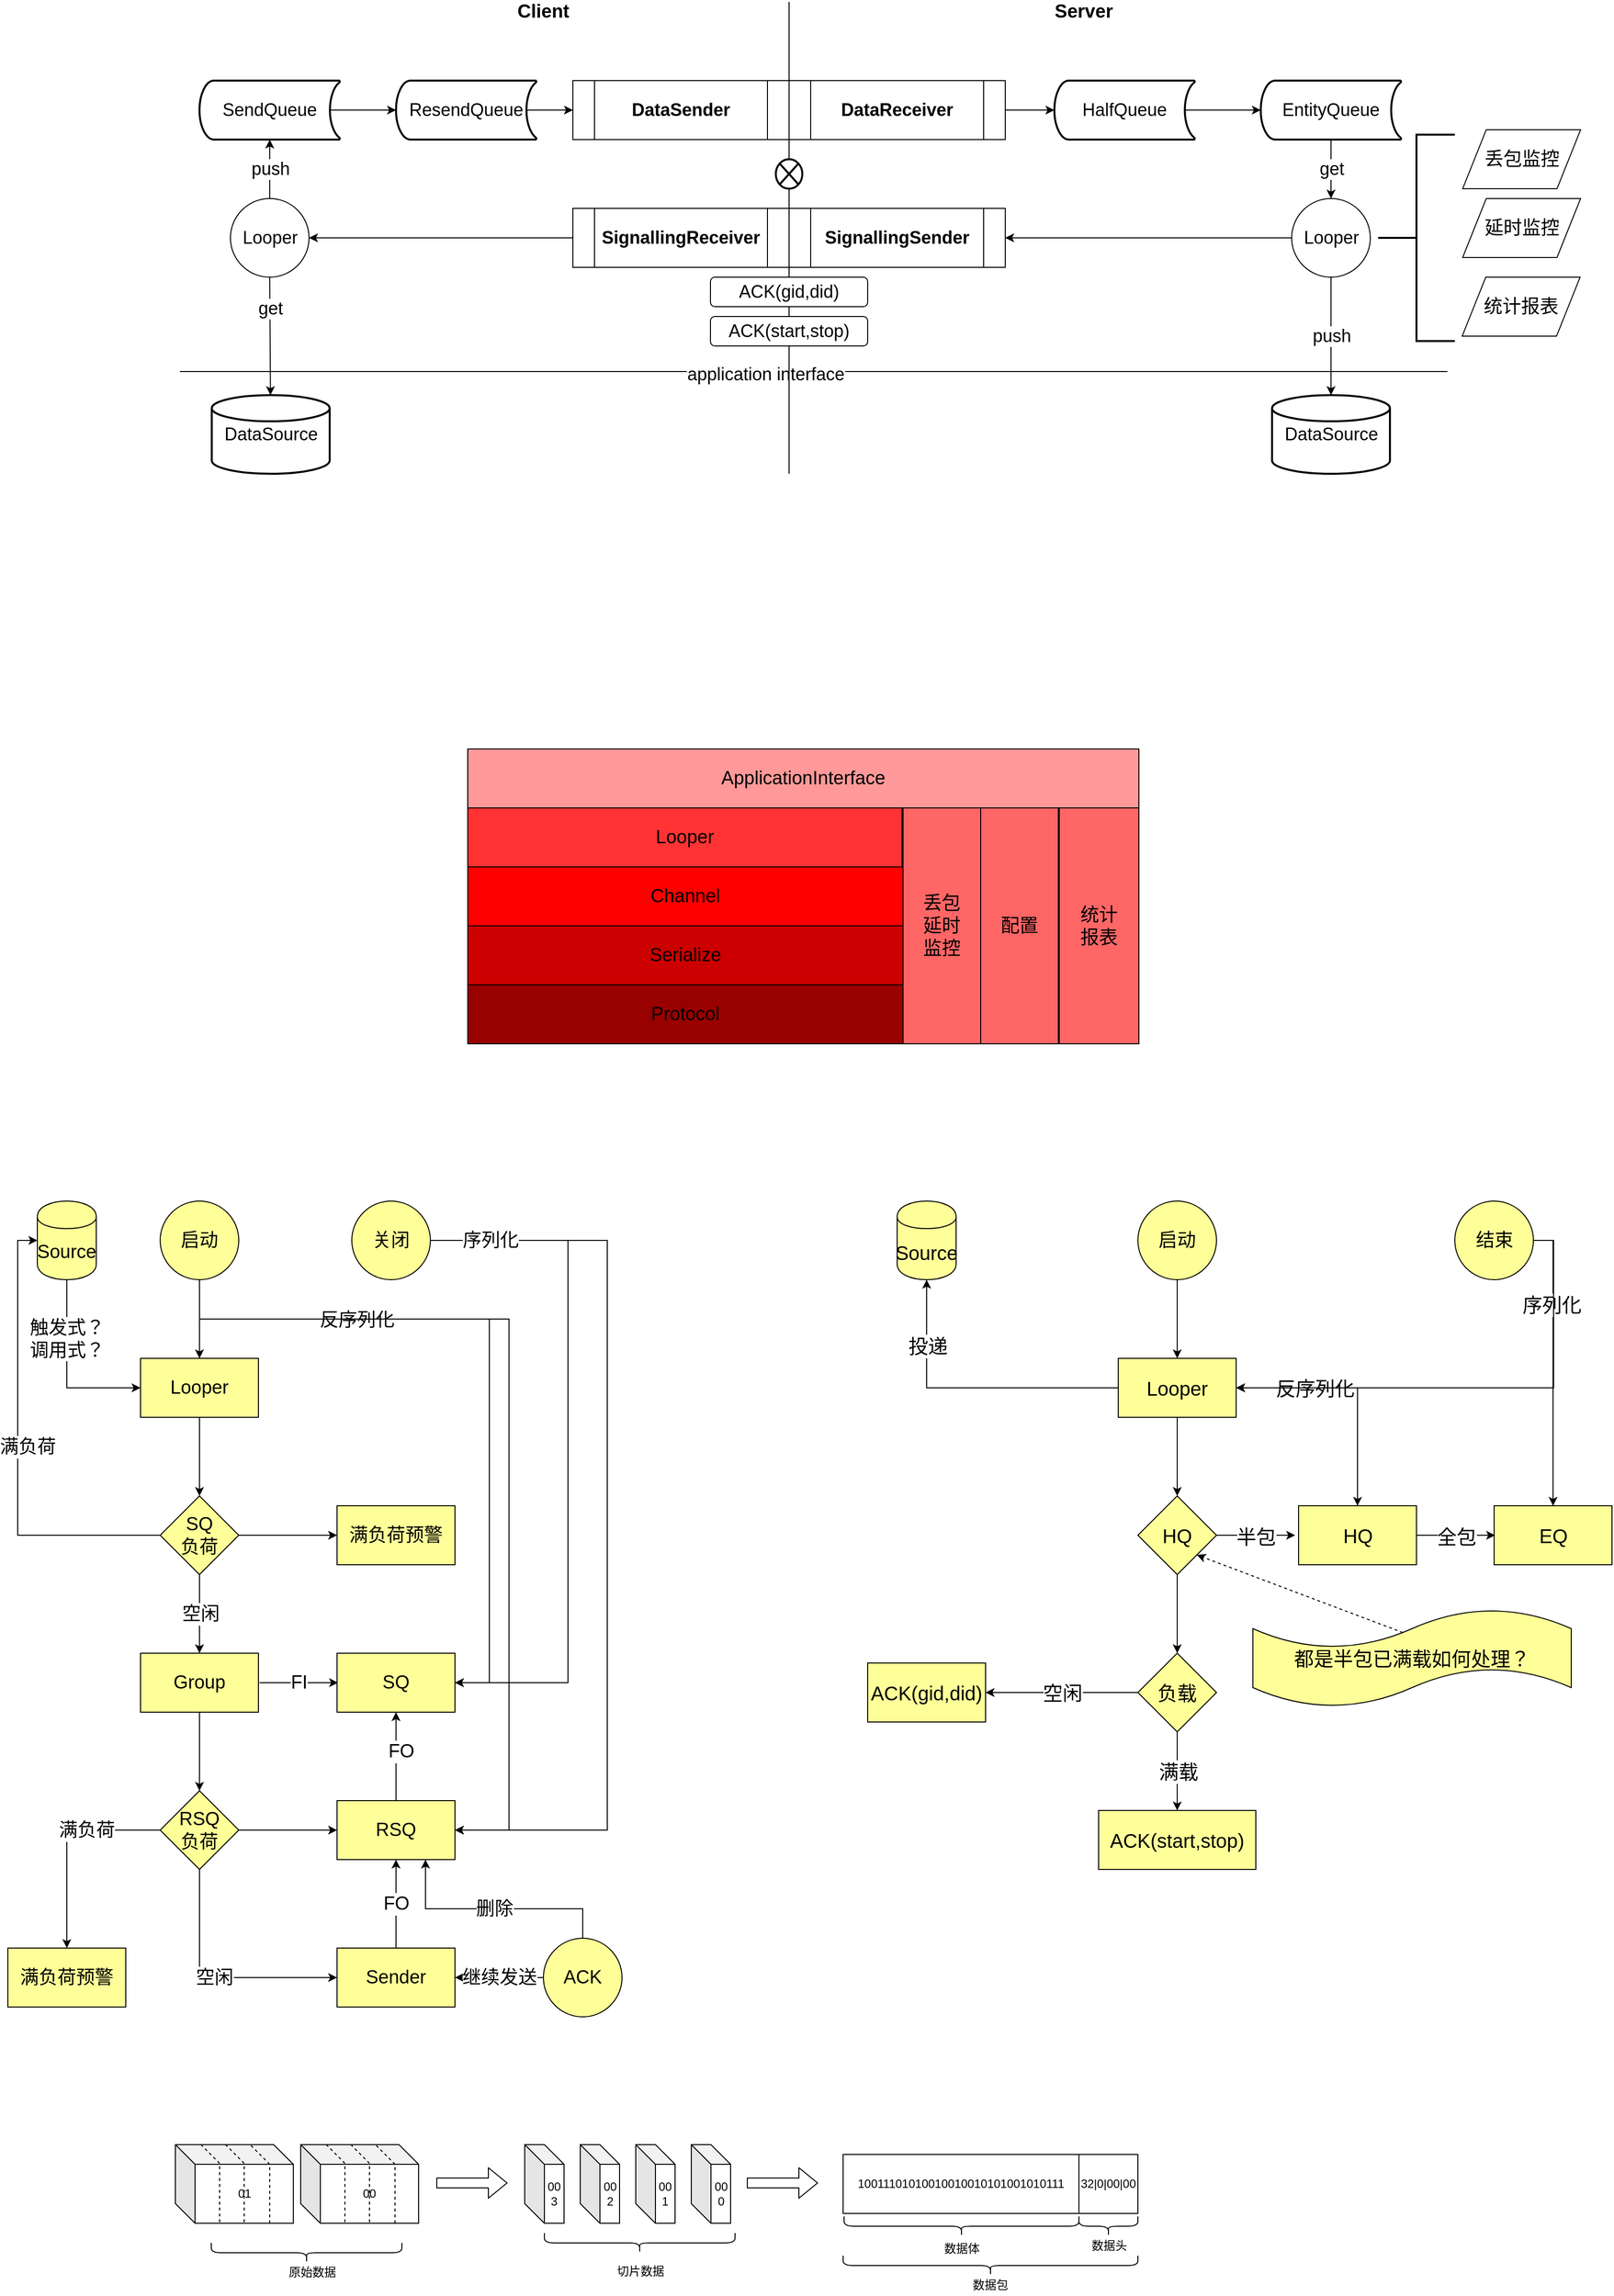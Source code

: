<mxfile version="10.6.7" type="device"><diagram id="8HdPPavlg0hs8LvCiRic" name="Page-1"><mxGraphModel dx="1078" dy="1909" grid="1" gridSize="10" guides="1" tooltips="1" connect="1" arrows="1" fold="1" page="1" pageScale="1" pageWidth="827" pageHeight="1169" math="0" shadow="0"><root><mxCell id="0"/><mxCell id="1" parent="0"/><mxCell id="oFzm_igl13Haj0j3HVUn-1" value="" style="endArrow=none;html=1;" parent="1" edge="1"><mxGeometry width="50" height="50" relative="1" as="geometry"><mxPoint x="185" y="-764" as="sourcePoint"/><mxPoint x="1475" y="-764" as="targetPoint"/></mxGeometry></mxCell><mxCell id="oFzm_igl13Haj0j3HVUn-23" value="application interface&lt;br&gt;" style="text;html=1;resizable=0;points=[];align=center;verticalAlign=middle;labelBackgroundColor=#ffffff;fontSize=18;" parent="oFzm_igl13Haj0j3HVUn-1" vertex="1" connectable="0"><mxGeometry x="-0.077" y="-3" relative="1" as="geometry"><mxPoint as="offset"/></mxGeometry></mxCell><mxCell id="oFzm_igl13Haj0j3HVUn-2" value="" style="endArrow=none;html=1;" parent="1" edge="1"><mxGeometry width="50" height="50" relative="1" as="geometry"><mxPoint x="805" y="-660" as="sourcePoint"/><mxPoint x="805" y="-1140" as="targetPoint"/></mxGeometry></mxCell><mxCell id="oFzm_igl13Haj0j3HVUn-3" value="DataSender" style="shape=process;whiteSpace=wrap;html=1;backgroundOutline=1;fontStyle=1;fontSize=18;" parent="1" vertex="1"><mxGeometry x="585" y="-1060" width="220" height="60" as="geometry"/></mxCell><mxCell id="oFzm_igl13Haj0j3HVUn-4" value="Client" style="text;html=1;strokeColor=none;fillColor=none;align=center;verticalAlign=middle;whiteSpace=wrap;rounded=0;fontStyle=1;fontSize=19;" parent="1" vertex="1"><mxGeometry x="535" y="-1140" width="40" height="20" as="geometry"/></mxCell><mxCell id="oFzm_igl13Haj0j3HVUn-5" value="Server" style="text;html=1;strokeColor=none;fillColor=none;align=center;verticalAlign=middle;whiteSpace=wrap;rounded=0;fontStyle=1;fontSize=19;" parent="1" vertex="1"><mxGeometry x="1085" y="-1140" width="40" height="20" as="geometry"/></mxCell><mxCell id="oFzm_igl13Haj0j3HVUn-19" style="edgeStyle=orthogonalEdgeStyle;rounded=0;orthogonalLoop=1;jettySize=auto;html=1;entryX=1;entryY=0.5;entryDx=0;entryDy=0;fontSize=18;" parent="1" source="oFzm_igl13Haj0j3HVUn-6" target="oFzm_igl13Haj0j3HVUn-9" edge="1"><mxGeometry relative="1" as="geometry"/></mxCell><mxCell id="oFzm_igl13Haj0j3HVUn-6" value="SignallingReceiver" style="shape=process;whiteSpace=wrap;html=1;backgroundOutline=1;fontStyle=1;fontSize=18;" parent="1" vertex="1"><mxGeometry x="585" y="-930" width="220" height="60" as="geometry"/></mxCell><mxCell id="oFzm_igl13Haj0j3HVUn-25" style="edgeStyle=orthogonalEdgeStyle;rounded=0;orthogonalLoop=1;jettySize=auto;html=1;entryX=0;entryY=0.5;entryDx=0;entryDy=0;entryPerimeter=0;fontSize=18;" parent="1" source="oFzm_igl13Haj0j3HVUn-7" target="oFzm_igl13Haj0j3HVUn-24" edge="1"><mxGeometry relative="1" as="geometry"/></mxCell><mxCell id="oFzm_igl13Haj0j3HVUn-7" value="DataReceiver" style="shape=process;whiteSpace=wrap;html=1;backgroundOutline=1;fontStyle=1;fontSize=18;" parent="1" vertex="1"><mxGeometry x="805" y="-1060" width="220" height="60" as="geometry"/></mxCell><mxCell id="oFzm_igl13Haj0j3HVUn-8" value="SignallingSender" style="shape=process;whiteSpace=wrap;html=1;backgroundOutline=1;fontStyle=1;fontSize=18;" parent="1" vertex="1"><mxGeometry x="805" y="-930" width="220" height="60" as="geometry"/></mxCell><mxCell id="oFzm_igl13Haj0j3HVUn-36" value="push" style="edgeStyle=orthogonalEdgeStyle;rounded=0;orthogonalLoop=1;jettySize=auto;html=1;exitX=0.5;exitY=0;exitDx=0;exitDy=0;entryX=0.5;entryY=1;entryDx=0;entryDy=0;entryPerimeter=0;fontSize=18;" parent="1" source="oFzm_igl13Haj0j3HVUn-9" target="oFzm_igl13Haj0j3HVUn-27" edge="1"><mxGeometry relative="1" as="geometry"/></mxCell><mxCell id="oFzm_igl13Haj0j3HVUn-9" value="Looper" style="ellipse;whiteSpace=wrap;html=1;aspect=fixed;fontSize=18;" parent="1" vertex="1"><mxGeometry x="236.5" y="-940" width="80" height="80" as="geometry"/></mxCell><mxCell id="oFzm_igl13Haj0j3HVUn-14" value="" style="verticalLabelPosition=bottom;verticalAlign=top;html=1;strokeWidth=2;shape=mxgraph.flowchart.or;fontSize=18;" parent="1" vertex="1"><mxGeometry x="791.5" y="-980" width="27" height="30" as="geometry"/></mxCell><mxCell id="oFzm_igl13Haj0j3HVUn-30" style="edgeStyle=orthogonalEdgeStyle;rounded=0;orthogonalLoop=1;jettySize=auto;html=1;exitX=0.93;exitY=0.5;exitDx=0;exitDy=0;exitPerimeter=0;entryX=0;entryY=0.5;entryDx=0;entryDy=0;fontSize=18;" parent="1" source="oFzm_igl13Haj0j3HVUn-15" target="oFzm_igl13Haj0j3HVUn-3" edge="1"><mxGeometry relative="1" as="geometry"/></mxCell><mxCell id="oFzm_igl13Haj0j3HVUn-15" value="ResendQueue" style="strokeWidth=2;html=1;shape=mxgraph.flowchart.stored_data;whiteSpace=wrap;fontSize=18;" parent="1" vertex="1"><mxGeometry x="405" y="-1060" width="143" height="60" as="geometry"/></mxCell><mxCell id="oFzm_igl13Haj0j3HVUn-16" value="DataSource" style="strokeWidth=2;html=1;shape=mxgraph.flowchart.database;whiteSpace=wrap;fontSize=18;" parent="1" vertex="1"><mxGeometry x="217.5" y="-740" width="120" height="80" as="geometry"/></mxCell><mxCell id="oFzm_igl13Haj0j3HVUn-18" value="" style="endArrow=classic;html=1;fontSize=18;exitX=0.5;exitY=1;exitDx=0;exitDy=0;" parent="1" source="oFzm_igl13Haj0j3HVUn-9" target="oFzm_igl13Haj0j3HVUn-16" edge="1"><mxGeometry width="50" height="50" relative="1" as="geometry"><mxPoint x="225" y="-890" as="sourcePoint"/><mxPoint x="275" y="-940" as="targetPoint"/></mxGeometry></mxCell><mxCell id="oFzm_igl13Haj0j3HVUn-22" value="get" style="text;html=1;resizable=0;points=[];align=center;verticalAlign=middle;labelBackgroundColor=#ffffff;fontSize=18;" parent="oFzm_igl13Haj0j3HVUn-18" vertex="1" connectable="0"><mxGeometry x="-0.473" relative="1" as="geometry"><mxPoint as="offset"/></mxGeometry></mxCell><mxCell id="oFzm_igl13Haj0j3HVUn-32" style="edgeStyle=orthogonalEdgeStyle;rounded=0;orthogonalLoop=1;jettySize=auto;html=1;exitX=0.93;exitY=0.5;exitDx=0;exitDy=0;exitPerimeter=0;entryX=0;entryY=0.5;entryDx=0;entryDy=0;entryPerimeter=0;fontSize=18;" parent="1" source="oFzm_igl13Haj0j3HVUn-24" target="oFzm_igl13Haj0j3HVUn-31" edge="1"><mxGeometry relative="1" as="geometry"/></mxCell><mxCell id="oFzm_igl13Haj0j3HVUn-24" value="HalfQueue" style="strokeWidth=2;html=1;shape=mxgraph.flowchart.stored_data;whiteSpace=wrap;fontSize=18;direction=east;" parent="1" vertex="1"><mxGeometry x="1075" y="-1060" width="143" height="60" as="geometry"/></mxCell><mxCell id="oFzm_igl13Haj0j3HVUn-26" value="ACK(gid,did)" style="rounded=1;whiteSpace=wrap;html=1;fontSize=18;" parent="1" vertex="1"><mxGeometry x="725" y="-860" width="160" height="30" as="geometry"/></mxCell><mxCell id="oFzm_igl13Haj0j3HVUn-29" style="edgeStyle=orthogonalEdgeStyle;rounded=0;orthogonalLoop=1;jettySize=auto;html=1;exitX=0.93;exitY=0.5;exitDx=0;exitDy=0;exitPerimeter=0;fontSize=18;" parent="1" source="oFzm_igl13Haj0j3HVUn-27" target="oFzm_igl13Haj0j3HVUn-15" edge="1"><mxGeometry relative="1" as="geometry"/></mxCell><mxCell id="oFzm_igl13Haj0j3HVUn-27" value="SendQueue" style="strokeWidth=2;html=1;shape=mxgraph.flowchart.stored_data;whiteSpace=wrap;fontSize=18;" parent="1" vertex="1"><mxGeometry x="205" y="-1060" width="143" height="60" as="geometry"/></mxCell><mxCell id="oFzm_igl13Haj0j3HVUn-35" value="get" style="edgeStyle=orthogonalEdgeStyle;rounded=0;orthogonalLoop=1;jettySize=auto;html=1;exitX=0.5;exitY=1;exitDx=0;exitDy=0;exitPerimeter=0;entryX=0.5;entryY=0;entryDx=0;entryDy=0;fontSize=18;" parent="1" source="oFzm_igl13Haj0j3HVUn-31" target="oFzm_igl13Haj0j3HVUn-33" edge="1"><mxGeometry relative="1" as="geometry"/></mxCell><mxCell id="oFzm_igl13Haj0j3HVUn-31" value="EntityQueue" style="strokeWidth=2;html=1;shape=mxgraph.flowchart.stored_data;whiteSpace=wrap;fontSize=18;direction=east;" parent="1" vertex="1"><mxGeometry x="1285" y="-1060" width="143" height="60" as="geometry"/></mxCell><mxCell id="oFzm_igl13Haj0j3HVUn-38" value="push" style="edgeStyle=orthogonalEdgeStyle;rounded=0;orthogonalLoop=1;jettySize=auto;html=1;entryX=0.5;entryY=0;entryDx=0;entryDy=0;entryPerimeter=0;fontSize=18;" parent="1" source="oFzm_igl13Haj0j3HVUn-33" target="oFzm_igl13Haj0j3HVUn-34" edge="1"><mxGeometry relative="1" as="geometry"/></mxCell><mxCell id="oFzm_igl13Haj0j3HVUn-39" style="edgeStyle=orthogonalEdgeStyle;rounded=0;orthogonalLoop=1;jettySize=auto;html=1;entryX=1;entryY=0.5;entryDx=0;entryDy=0;fontSize=18;" parent="1" source="oFzm_igl13Haj0j3HVUn-33" target="oFzm_igl13Haj0j3HVUn-8" edge="1"><mxGeometry relative="1" as="geometry"/></mxCell><mxCell id="oFzm_igl13Haj0j3HVUn-33" value="Looper" style="ellipse;whiteSpace=wrap;html=1;aspect=fixed;fontSize=18;" parent="1" vertex="1"><mxGeometry x="1316.5" y="-940" width="80" height="80" as="geometry"/></mxCell><mxCell id="oFzm_igl13Haj0j3HVUn-34" value="DataSource" style="strokeWidth=2;html=1;shape=mxgraph.flowchart.database;whiteSpace=wrap;fontSize=18;" parent="1" vertex="1"><mxGeometry x="1296.5" y="-740" width="120" height="80" as="geometry"/></mxCell><mxCell id="oFzm_igl13Haj0j3HVUn-37" value="ACK(start,stop)" style="rounded=1;whiteSpace=wrap;html=1;fontSize=18;" parent="1" vertex="1"><mxGeometry x="725" y="-820" width="160" height="30" as="geometry"/></mxCell><mxCell id="oFzm_igl13Haj0j3HVUn-44" value="丢包监控" style="shape=parallelogram;perimeter=parallelogramPerimeter;whiteSpace=wrap;html=1;fontSize=19;" parent="1" vertex="1"><mxGeometry x="1490.5" y="-1010" width="120" height="60" as="geometry"/></mxCell><mxCell id="oFzm_igl13Haj0j3HVUn-45" value="延时监控" style="shape=parallelogram;perimeter=parallelogramPerimeter;whiteSpace=wrap;html=1;fontSize=19;" parent="1" vertex="1"><mxGeometry x="1490.5" y="-940" width="120" height="60" as="geometry"/></mxCell><mxCell id="oFzm_igl13Haj0j3HVUn-46" value="统计报表" style="shape=parallelogram;perimeter=parallelogramPerimeter;whiteSpace=wrap;html=1;fontSize=19;" parent="1" vertex="1"><mxGeometry x="1490" y="-860" width="120" height="60" as="geometry"/></mxCell><mxCell id="oFzm_igl13Haj0j3HVUn-47" value="" style="strokeWidth=2;html=1;shape=mxgraph.flowchart.annotation_2;align=left;pointerEvents=1;fontSize=19;" parent="1" vertex="1"><mxGeometry x="1404.5" y="-1005" width="78" height="210" as="geometry"/></mxCell><UserObject label="Protocol" link="http://baidu.com" id="oFzm_igl13Haj0j3HVUn-48"><mxCell style="rounded=0;whiteSpace=wrap;html=1;fontSize=19;fillColor=#990000;" parent="1" vertex="1"><mxGeometry x="478" y="-140" width="443" height="60" as="geometry"/></mxCell></UserObject><mxCell id="oFzm_igl13Haj0j3HVUn-49" value="Serialize" style="rounded=0;whiteSpace=wrap;html=1;fontSize=19;fillColor=#CC0000;" parent="1" vertex="1"><mxGeometry x="478" y="-200" width="443" height="60" as="geometry"/></mxCell><mxCell id="oFzm_igl13Haj0j3HVUn-50" value="Channel" style="rounded=0;whiteSpace=wrap;html=1;fontSize=19;fillColor=#FF0000;" parent="1" vertex="1"><mxGeometry x="478" y="-260" width="443" height="60" as="geometry"/></mxCell><mxCell id="oFzm_igl13Haj0j3HVUn-51" value="Looper" style="rounded=0;whiteSpace=wrap;html=1;fontSize=19;fillColor=#FF3333;" parent="1" vertex="1"><mxGeometry x="478" y="-320" width="442" height="60" as="geometry"/></mxCell><mxCell id="oFzm_igl13Haj0j3HVUn-52" value="ApplicationInterface" style="rounded=0;whiteSpace=wrap;html=1;fontSize=19;fillColor=#FF9999;" parent="1" vertex="1"><mxGeometry x="478" y="-380" width="683" height="60" as="geometry"/></mxCell><mxCell id="oFzm_igl13Haj0j3HVUn-53" value="丢包&lt;br&gt;延时&lt;br&gt;监控&lt;br&gt;" style="rounded=0;whiteSpace=wrap;html=1;fontSize=19;fillColor=#FF6666;" parent="1" vertex="1"><mxGeometry x="921" y="-320" width="79" height="240" as="geometry"/></mxCell><mxCell id="oFzm_igl13Haj0j3HVUn-54" value="配置" style="rounded=0;whiteSpace=wrap;html=1;fontSize=19;fillColor=#FF6666;" parent="1" vertex="1"><mxGeometry x="1000" y="-320" width="79" height="240" as="geometry"/></mxCell><mxCell id="oFzm_igl13Haj0j3HVUn-55" value="统计&lt;br&gt;报表&lt;br&gt;" style="rounded=0;whiteSpace=wrap;html=1;fontSize=19;fillColor=#FF6666;" parent="1" vertex="1"><mxGeometry x="1080" y="-320" width="81" height="240" as="geometry"/></mxCell><mxCell id="vXBO_2DjA45lE-IlTAih-2" value="" style="group" parent="1" vertex="1" connectable="0"><mxGeometry x="10" y="80" width="625" height="950" as="geometry"/></mxCell><mxCell id="oFzm_igl13Haj0j3HVUn-56" value="启动" style="ellipse;whiteSpace=wrap;html=1;aspect=fixed;fillColor=#FFFF99;fontSize=19;" parent="vXBO_2DjA45lE-IlTAih-2" vertex="1"><mxGeometry x="155" width="80" height="80" as="geometry"/></mxCell><mxCell id="oFzm_igl13Haj0j3HVUn-59" value="Source" style="shape=cylinder;whiteSpace=wrap;html=1;boundedLbl=1;backgroundOutline=1;fillColor=#FFFF99;fontSize=19;" parent="vXBO_2DjA45lE-IlTAih-2" vertex="1"><mxGeometry x="30" width="60" height="80" as="geometry"/></mxCell><mxCell id="oFzm_igl13Haj0j3HVUn-67" value="" style="edgeStyle=orthogonalEdgeStyle;rounded=0;orthogonalLoop=1;jettySize=auto;html=1;fontSize=19;" parent="vXBO_2DjA45lE-IlTAih-2" source="oFzm_igl13Haj0j3HVUn-65" edge="1"><mxGeometry relative="1" as="geometry"><mxPoint x="195" y="300" as="targetPoint"/></mxGeometry></mxCell><mxCell id="oFzm_igl13Haj0j3HVUn-65" value="Looper" style="rounded=0;whiteSpace=wrap;html=1;fillColor=#FFFF99;fontSize=19;" parent="vXBO_2DjA45lE-IlTAih-2" vertex="1"><mxGeometry x="135" y="160" width="120" height="60" as="geometry"/></mxCell><mxCell id="oFzm_igl13Haj0j3HVUn-58" value="" style="edgeStyle=orthogonalEdgeStyle;rounded=0;orthogonalLoop=1;jettySize=auto;html=1;fontSize=19;entryX=0.5;entryY=0;entryDx=0;entryDy=0;" parent="vXBO_2DjA45lE-IlTAih-2" source="oFzm_igl13Haj0j3HVUn-56" target="oFzm_igl13Haj0j3HVUn-65" edge="1"><mxGeometry relative="1" as="geometry"><mxPoint x="195" y="160" as="targetPoint"/></mxGeometry></mxCell><mxCell id="oFzm_igl13Haj0j3HVUn-60" value="触发式？&lt;br&gt;调用式？&lt;br&gt;" style="edgeStyle=orthogonalEdgeStyle;rounded=0;orthogonalLoop=1;jettySize=auto;html=1;entryX=0;entryY=0.5;entryDx=0;entryDy=0;fontSize=19;" parent="vXBO_2DjA45lE-IlTAih-2" source="oFzm_igl13Haj0j3HVUn-59" target="oFzm_igl13Haj0j3HVUn-65" edge="1"><mxGeometry x="-0.349" relative="1" as="geometry"><mxPoint x="155" y="200" as="targetPoint"/><Array as="points"><mxPoint x="60" y="190"/></Array><mxPoint as="offset"/></mxGeometry></mxCell><mxCell id="oFzm_igl13Haj0j3HVUn-70" style="edgeStyle=orthogonalEdgeStyle;rounded=0;orthogonalLoop=1;jettySize=auto;html=1;entryX=0;entryY=0.5;entryDx=0;entryDy=0;fontSize=19;" parent="vXBO_2DjA45lE-IlTAih-2" source="oFzm_igl13Haj0j3HVUn-69" target="oFzm_igl13Haj0j3HVUn-59" edge="1"><mxGeometry relative="1" as="geometry"/></mxCell><mxCell id="oFzm_igl13Haj0j3HVUn-71" value="满负荷" style="text;html=1;resizable=0;points=[];align=center;verticalAlign=middle;labelBackgroundColor=#ffffff;fontSize=19;" parent="oFzm_igl13Haj0j3HVUn-70" vertex="1" connectable="0"><mxGeometry x="-0.376" y="-88" relative="1" as="geometry"><mxPoint x="-78" y="-90" as="offset"/></mxGeometry></mxCell><mxCell id="oFzm_igl13Haj0j3HVUn-78" value="空闲" style="edgeStyle=orthogonalEdgeStyle;rounded=0;orthogonalLoop=1;jettySize=auto;html=1;fontSize=19;" parent="vXBO_2DjA45lE-IlTAih-2" source="oFzm_igl13Haj0j3HVUn-69" edge="1"><mxGeometry relative="1" as="geometry"><mxPoint x="195" y="460" as="targetPoint"/></mxGeometry></mxCell><mxCell id="oFzm_igl13Haj0j3HVUn-69" value="SQ&lt;br&gt;负荷&lt;br&gt;" style="rhombus;whiteSpace=wrap;html=1;fillColor=#FFFF99;fontSize=19;" parent="vXBO_2DjA45lE-IlTAih-2" vertex="1"><mxGeometry x="155" y="300" width="80" height="80" as="geometry"/></mxCell><mxCell id="oFzm_igl13Haj0j3HVUn-74" value="RSQ&lt;br&gt;负荷&lt;br&gt;" style="rhombus;whiteSpace=wrap;html=1;fillColor=#FFFF99;fontSize=19;" parent="vXBO_2DjA45lE-IlTAih-2" vertex="1"><mxGeometry x="155" y="600" width="80" height="80" as="geometry"/></mxCell><mxCell id="oFzm_igl13Haj0j3HVUn-83" value="FI" style="edgeStyle=orthogonalEdgeStyle;rounded=0;orthogonalLoop=1;jettySize=auto;html=1;fontSize=19;" parent="vXBO_2DjA45lE-IlTAih-2" edge="1"><mxGeometry relative="1" as="geometry"><mxPoint x="256" y="490" as="sourcePoint"/><mxPoint x="336" y="490" as="targetPoint"/></mxGeometry></mxCell><mxCell id="oFzm_igl13Haj0j3HVUn-85" value="" style="edgeStyle=orthogonalEdgeStyle;rounded=0;orthogonalLoop=1;jettySize=auto;html=1;fontSize=19;" parent="vXBO_2DjA45lE-IlTAih-2" source="oFzm_igl13Haj0j3HVUn-79" edge="1"><mxGeometry relative="1" as="geometry"><mxPoint x="195" y="600" as="targetPoint"/></mxGeometry></mxCell><mxCell id="oFzm_igl13Haj0j3HVUn-79" value="Group" style="rounded=0;whiteSpace=wrap;html=1;fillColor=#FFFF99;fontSize=19;" parent="vXBO_2DjA45lE-IlTAih-2" vertex="1"><mxGeometry x="135" y="460" width="120" height="60" as="geometry"/></mxCell><mxCell id="oFzm_igl13Haj0j3HVUn-82" value="SQ" style="rounded=0;whiteSpace=wrap;html=1;fillColor=#FFFF99;fontSize=19;" parent="vXBO_2DjA45lE-IlTAih-2" vertex="1"><mxGeometry x="335" y="460" width="120" height="60" as="geometry"/></mxCell><mxCell id="oFzm_igl13Haj0j3HVUn-113" value="" style="edgeStyle=orthogonalEdgeStyle;rounded=0;orthogonalLoop=1;jettySize=auto;html=1;fontSize=19;entryX=1;entryY=0.5;entryDx=0;entryDy=0;" parent="vXBO_2DjA45lE-IlTAih-2" source="oFzm_igl13Haj0j3HVUn-56" target="oFzm_igl13Haj0j3HVUn-82" edge="1"><mxGeometry relative="1" as="geometry"><mxPoint x="315" y="40" as="targetPoint"/><Array as="points"><mxPoint x="195" y="120"/><mxPoint x="490" y="120"/><mxPoint x="490" y="490"/></Array></mxGeometry></mxCell><mxCell id="oFzm_igl13Haj0j3HVUn-116" value="反序列化" style="text;html=1;resizable=0;points=[];align=center;verticalAlign=middle;labelBackgroundColor=#ffffff;fontSize=19;" parent="oFzm_igl13Haj0j3HVUn-113" vertex="1" connectable="0"><mxGeometry x="0.544" relative="1" as="geometry"><mxPoint x="-135" y="-236" as="offset"/></mxGeometry></mxCell><mxCell id="oFzm_igl13Haj0j3HVUn-80" value="满负荷预警" style="rounded=0;whiteSpace=wrap;html=1;fillColor=#FFFF99;fontSize=19;" parent="vXBO_2DjA45lE-IlTAih-2" vertex="1"><mxGeometry x="335" y="310" width="120" height="60" as="geometry"/></mxCell><mxCell id="oFzm_igl13Haj0j3HVUn-73" value="" style="edgeStyle=orthogonalEdgeStyle;rounded=0;orthogonalLoop=1;jettySize=auto;html=1;fontSize=19;entryX=0;entryY=0.5;entryDx=0;entryDy=0;" parent="vXBO_2DjA45lE-IlTAih-2" source="oFzm_igl13Haj0j3HVUn-69" target="oFzm_igl13Haj0j3HVUn-80" edge="1"><mxGeometry relative="1" as="geometry"><mxPoint x="330" y="340" as="targetPoint"/></mxGeometry></mxCell><mxCell id="oFzm_igl13Haj0j3HVUn-86" value="满负荷" style="edgeStyle=orthogonalEdgeStyle;rounded=0;orthogonalLoop=1;jettySize=auto;html=1;fontSize=19;entryX=0.5;entryY=0;entryDx=0;entryDy=0;exitX=0;exitY=0.5;exitDx=0;exitDy=0;" parent="vXBO_2DjA45lE-IlTAih-2" source="oFzm_igl13Haj0j3HVUn-74" target="oFzm_igl13Haj0j3HVUn-87" edge="1"><mxGeometry x="-0.3" relative="1" as="geometry"><mxPoint x="235" y="640" as="sourcePoint"/><mxPoint x="330" y="640" as="targetPoint"/><mxPoint as="offset"/></mxGeometry></mxCell><mxCell id="oFzm_igl13Haj0j3HVUn-87" value="满负荷预警" style="rounded=0;whiteSpace=wrap;html=1;fillColor=#FFFF99;fontSize=19;" parent="vXBO_2DjA45lE-IlTAih-2" vertex="1"><mxGeometry y="760" width="120" height="60" as="geometry"/></mxCell><mxCell id="oFzm_igl13Haj0j3HVUn-92" value="ACK" style="ellipse;whiteSpace=wrap;html=1;aspect=fixed;fillColor=#FFFF99;fontSize=19;" parent="vXBO_2DjA45lE-IlTAih-2" vertex="1"><mxGeometry x="545" y="750" width="80" height="80" as="geometry"/></mxCell><mxCell id="oFzm_igl13Haj0j3HVUn-99" value="FO" style="edgeStyle=orthogonalEdgeStyle;rounded=0;orthogonalLoop=1;jettySize=auto;html=1;fontSize=19;entryX=0.5;entryY=1;entryDx=0;entryDy=0;" parent="vXBO_2DjA45lE-IlTAih-2" source="oFzm_igl13Haj0j3HVUn-96" target="oFzm_igl13Haj0j3HVUn-82" edge="1"><mxGeometry x="0.111" y="-5" relative="1" as="geometry"><mxPoint x="395" y="530" as="targetPoint"/><mxPoint as="offset"/></mxGeometry></mxCell><mxCell id="oFzm_igl13Haj0j3HVUn-96" value="RSQ" style="rounded=0;whiteSpace=wrap;html=1;fillColor=#FFFF99;fontSize=19;" parent="vXBO_2DjA45lE-IlTAih-2" vertex="1"><mxGeometry x="335" y="610" width="120" height="60" as="geometry"/></mxCell><mxCell id="oFzm_igl13Haj0j3HVUn-114" style="edgeStyle=orthogonalEdgeStyle;rounded=0;orthogonalLoop=1;jettySize=auto;html=1;entryX=1;entryY=0.5;entryDx=0;entryDy=0;fontSize=19;" parent="vXBO_2DjA45lE-IlTAih-2" source="oFzm_igl13Haj0j3HVUn-56" target="oFzm_igl13Haj0j3HVUn-96" edge="1"><mxGeometry relative="1" as="geometry"><Array as="points"><mxPoint x="195" y="120"/><mxPoint x="510" y="120"/><mxPoint x="510" y="640"/></Array></mxGeometry></mxCell><mxCell id="oFzm_igl13Haj0j3HVUn-95" value="" style="edgeStyle=orthogonalEdgeStyle;rounded=0;orthogonalLoop=1;jettySize=auto;html=1;fontSize=19;entryX=0;entryY=0.5;entryDx=0;entryDy=0;" parent="vXBO_2DjA45lE-IlTAih-2" source="oFzm_igl13Haj0j3HVUn-74" target="oFzm_igl13Haj0j3HVUn-96" edge="1"><mxGeometry relative="1" as="geometry"><mxPoint x="315" y="640" as="targetPoint"/></mxGeometry></mxCell><mxCell id="oFzm_igl13Haj0j3HVUn-105" value="删除" style="edgeStyle=orthogonalEdgeStyle;rounded=0;orthogonalLoop=1;jettySize=auto;html=1;fontSize=19;entryX=0.75;entryY=1;entryDx=0;entryDy=0;" parent="vXBO_2DjA45lE-IlTAih-2" source="oFzm_igl13Haj0j3HVUn-92" target="oFzm_igl13Haj0j3HVUn-96" edge="1"><mxGeometry relative="1" as="geometry"><mxPoint x="395" y="940" as="targetPoint"/><Array as="points"><mxPoint x="585" y="720"/><mxPoint x="425" y="720"/></Array></mxGeometry></mxCell><mxCell id="oFzm_igl13Haj0j3HVUn-102" value="FO" style="edgeStyle=orthogonalEdgeStyle;rounded=0;orthogonalLoop=1;jettySize=auto;html=1;fontSize=19;entryX=0.5;entryY=1;entryDx=0;entryDy=0;" parent="vXBO_2DjA45lE-IlTAih-2" source="oFzm_igl13Haj0j3HVUn-100" target="oFzm_igl13Haj0j3HVUn-96" edge="1"><mxGeometry relative="1" as="geometry"><mxPoint x="395" y="680" as="targetPoint"/></mxGeometry></mxCell><mxCell id="oFzm_igl13Haj0j3HVUn-100" value="Sender" style="rounded=0;whiteSpace=wrap;html=1;fillColor=#FFFF99;fontSize=19;" parent="vXBO_2DjA45lE-IlTAih-2" vertex="1"><mxGeometry x="335" y="760" width="120" height="60" as="geometry"/></mxCell><mxCell id="oFzm_igl13Haj0j3HVUn-89" value="空闲" style="edgeStyle=orthogonalEdgeStyle;rounded=0;orthogonalLoop=1;jettySize=auto;html=1;fontSize=19;entryX=0;entryY=0.5;entryDx=0;entryDy=0;" parent="vXBO_2DjA45lE-IlTAih-2" source="oFzm_igl13Haj0j3HVUn-74" target="oFzm_igl13Haj0j3HVUn-100" edge="1"><mxGeometry relative="1" as="geometry"><mxPoint x="195" y="760" as="targetPoint"/><Array as="points"><mxPoint x="195" y="790"/></Array></mxGeometry></mxCell><mxCell id="oFzm_igl13Haj0j3HVUn-107" value="继续发送" style="edgeStyle=orthogonalEdgeStyle;rounded=0;orthogonalLoop=1;jettySize=auto;html=1;fontSize=19;" parent="vXBO_2DjA45lE-IlTAih-2" source="oFzm_igl13Haj0j3HVUn-92" target="oFzm_igl13Haj0j3HVUn-100" edge="1"><mxGeometry relative="1" as="geometry"><mxPoint x="395" y="880" as="sourcePoint"/></mxGeometry></mxCell><mxCell id="oFzm_igl13Haj0j3HVUn-109" value="" style="edgeStyle=orthogonalEdgeStyle;rounded=0;orthogonalLoop=1;jettySize=auto;html=1;entryX=1;entryY=0.5;entryDx=0;entryDy=0;fontSize=19;" parent="vXBO_2DjA45lE-IlTAih-2" source="oFzm_igl13Haj0j3HVUn-108" target="oFzm_igl13Haj0j3HVUn-82" edge="1"><mxGeometry relative="1" as="geometry"><Array as="points"><mxPoint x="570" y="40"/><mxPoint x="570" y="490"/></Array></mxGeometry></mxCell><mxCell id="oFzm_igl13Haj0j3HVUn-110" style="edgeStyle=orthogonalEdgeStyle;rounded=0;orthogonalLoop=1;jettySize=auto;html=1;entryX=1;entryY=0.5;entryDx=0;entryDy=0;fontSize=19;" parent="vXBO_2DjA45lE-IlTAih-2" source="oFzm_igl13Haj0j3HVUn-108" target="oFzm_igl13Haj0j3HVUn-96" edge="1"><mxGeometry relative="1" as="geometry"><Array as="points"><mxPoint x="610" y="40"/><mxPoint x="610" y="640"/></Array></mxGeometry></mxCell><mxCell id="oFzm_igl13Haj0j3HVUn-117" value="序列化" style="text;html=1;resizable=0;points=[];align=center;verticalAlign=middle;labelBackgroundColor=#ffffff;fontSize=19;" parent="oFzm_igl13Haj0j3HVUn-110" vertex="1" connectable="0"><mxGeometry x="-0.87" relative="1" as="geometry"><mxPoint as="offset"/></mxGeometry></mxCell><mxCell id="oFzm_igl13Haj0j3HVUn-108" value="关闭&lt;br&gt;" style="ellipse;whiteSpace=wrap;html=1;aspect=fixed;fillColor=#FFFF99;fontSize=19;" parent="vXBO_2DjA45lE-IlTAih-2" vertex="1"><mxGeometry x="350" width="80" height="80" as="geometry"/></mxCell><mxCell id="vXBO_2DjA45lE-IlTAih-64" value="" style="group" parent="1" vertex="1" connectable="0"><mxGeometry x="885" y="80" width="757.5" height="680" as="geometry"/></mxCell><mxCell id="vXBO_2DjA45lE-IlTAih-5" value="" style="edgeStyle=orthogonalEdgeStyle;rounded=0;orthogonalLoop=1;jettySize=auto;html=1;" parent="vXBO_2DjA45lE-IlTAih-64" source="vXBO_2DjA45lE-IlTAih-1" edge="1"><mxGeometry relative="1" as="geometry"><mxPoint x="315" y="160" as="targetPoint"/></mxGeometry></mxCell><mxCell id="vXBO_2DjA45lE-IlTAih-1" value="启动" style="ellipse;whiteSpace=wrap;html=1;aspect=fixed;fillColor=#FFFF99;fontSize=19;" parent="vXBO_2DjA45lE-IlTAih-64" vertex="1"><mxGeometry x="275" width="80" height="80" as="geometry"/></mxCell><mxCell id="vXBO_2DjA45lE-IlTAih-8" value="" style="edgeStyle=orthogonalEdgeStyle;rounded=0;orthogonalLoop=1;jettySize=auto;html=1;fontSize=20;" parent="vXBO_2DjA45lE-IlTAih-64" source="vXBO_2DjA45lE-IlTAih-3" edge="1"><mxGeometry relative="1" as="geometry"><mxPoint x="315" y="300" as="targetPoint"/></mxGeometry></mxCell><mxCell id="vXBO_2DjA45lE-IlTAih-3" value="Looper" style="rounded=0;whiteSpace=wrap;html=1;fillColor=#FFFF99;fontStyle=0;fontSize=20;" parent="vXBO_2DjA45lE-IlTAih-64" vertex="1"><mxGeometry x="255" y="160" width="120" height="60" as="geometry"/></mxCell><mxCell id="vXBO_2DjA45lE-IlTAih-16" value="半包" style="edgeStyle=orthogonalEdgeStyle;rounded=0;orthogonalLoop=1;jettySize=auto;html=1;fontSize=20;" parent="vXBO_2DjA45lE-IlTAih-64" source="vXBO_2DjA45lE-IlTAih-6" edge="1"><mxGeometry relative="1" as="geometry"><mxPoint x="435" y="340" as="targetPoint"/></mxGeometry></mxCell><mxCell id="vXBO_2DjA45lE-IlTAih-6" value="HQ" style="rhombus;whiteSpace=wrap;html=1;fillColor=#FFFF99;fontSize=20;" parent="vXBO_2DjA45lE-IlTAih-64" vertex="1"><mxGeometry x="275" y="300" width="80" height="80" as="geometry"/></mxCell><mxCell id="vXBO_2DjA45lE-IlTAih-33" value="满载" style="edgeStyle=orthogonalEdgeStyle;rounded=0;orthogonalLoop=1;jettySize=auto;html=1;fontSize=20;" parent="vXBO_2DjA45lE-IlTAih-64" source="vXBO_2DjA45lE-IlTAih-30" edge="1"><mxGeometry relative="1" as="geometry"><mxPoint x="315" y="620" as="targetPoint"/></mxGeometry></mxCell><mxCell id="vXBO_2DjA45lE-IlTAih-30" value="负载" style="rhombus;whiteSpace=wrap;html=1;fillColor=#FFFF99;fontSize=20;" parent="vXBO_2DjA45lE-IlTAih-64" vertex="1"><mxGeometry x="275" y="460" width="80" height="80" as="geometry"/></mxCell><mxCell id="vXBO_2DjA45lE-IlTAih-31" value="" style="edgeStyle=orthogonalEdgeStyle;rounded=0;orthogonalLoop=1;jettySize=auto;html=1;fontSize=20;" parent="vXBO_2DjA45lE-IlTAih-64" source="vXBO_2DjA45lE-IlTAih-6" target="vXBO_2DjA45lE-IlTAih-30" edge="1"><mxGeometry relative="1" as="geometry"/></mxCell><mxCell id="vXBO_2DjA45lE-IlTAih-9" value="ACK(gid,did)" style="rounded=0;whiteSpace=wrap;html=1;fillColor=#FFFF99;fontStyle=0;fontSize=20;" parent="vXBO_2DjA45lE-IlTAih-64" vertex="1"><mxGeometry y="470" width="120" height="60" as="geometry"/></mxCell><mxCell id="vXBO_2DjA45lE-IlTAih-35" value="空闲" style="edgeStyle=orthogonalEdgeStyle;rounded=0;orthogonalLoop=1;jettySize=auto;html=1;fontSize=20;exitX=0;exitY=0.5;exitDx=0;exitDy=0;entryX=1;entryY=0.5;entryDx=0;entryDy=0;" parent="vXBO_2DjA45lE-IlTAih-64" source="vXBO_2DjA45lE-IlTAih-30" target="vXBO_2DjA45lE-IlTAih-9" edge="1"><mxGeometry relative="1" as="geometry"><mxPoint x="195" y="340" as="targetPoint"/></mxGeometry></mxCell><mxCell id="vXBO_2DjA45lE-IlTAih-14" value="ACK(start,stop)" style="rounded=0;whiteSpace=wrap;html=1;fillColor=#FFFF99;fontStyle=0;fontSize=20;" parent="vXBO_2DjA45lE-IlTAih-64" vertex="1"><mxGeometry x="235" y="620" width="160" height="60" as="geometry"/></mxCell><mxCell id="vXBO_2DjA45lE-IlTAih-18" value="反序列化" style="edgeStyle=orthogonalEdgeStyle;rounded=0;orthogonalLoop=1;jettySize=auto;html=1;exitX=0.5;exitY=0;exitDx=0;exitDy=0;entryX=1;entryY=0.5;entryDx=0;entryDy=0;fontSize=20;" parent="vXBO_2DjA45lE-IlTAih-64" source="vXBO_2DjA45lE-IlTAih-17" target="vXBO_2DjA45lE-IlTAih-3" edge="1"><mxGeometry x="0.639" relative="1" as="geometry"><Array as="points"><mxPoint x="698" y="190"/></Array><mxPoint as="offset"/></mxGeometry></mxCell><mxCell id="vXBO_2DjA45lE-IlTAih-17" value="EQ" style="rounded=0;whiteSpace=wrap;html=1;fillColor=#FFFF99;fontStyle=0;fontSize=20;" parent="vXBO_2DjA45lE-IlTAih-64" vertex="1"><mxGeometry x="637.5" y="310" width="120" height="60" as="geometry"/></mxCell><mxCell id="vXBO_2DjA45lE-IlTAih-20" style="edgeStyle=orthogonalEdgeStyle;rounded=0;orthogonalLoop=1;jettySize=auto;html=1;entryX=0.5;entryY=0;entryDx=0;entryDy=0;fontSize=20;exitX=1;exitY=0.5;exitDx=0;exitDy=0;" parent="vXBO_2DjA45lE-IlTAih-64" source="vXBO_2DjA45lE-IlTAih-19" target="vXBO_2DjA45lE-IlTAih-17" edge="1"><mxGeometry relative="1" as="geometry"><Array as="points"><mxPoint x="698" y="40"/></Array></mxGeometry></mxCell><mxCell id="vXBO_2DjA45lE-IlTAih-21" value="序列化" style="text;html=1;resizable=0;points=[];align=center;verticalAlign=middle;labelBackgroundColor=#ffffff;fontSize=20;" parent="vXBO_2DjA45lE-IlTAih-20" vertex="1" connectable="0"><mxGeometry x="-0.413" y="-2" relative="1" as="geometry"><mxPoint as="offset"/></mxGeometry></mxCell><mxCell id="vXBO_2DjA45lE-IlTAih-19" value="结束" style="ellipse;whiteSpace=wrap;html=1;aspect=fixed;fillColor=#FFFF99;fontSize=19;" parent="vXBO_2DjA45lE-IlTAih-64" vertex="1"><mxGeometry x="597.5" width="80" height="80" as="geometry"/></mxCell><mxCell id="vXBO_2DjA45lE-IlTAih-22" value="Source" style="shape=cylinder;whiteSpace=wrap;html=1;boundedLbl=1;backgroundOutline=1;fillColor=#FFFF99;fontSize=20;" parent="vXBO_2DjA45lE-IlTAih-64" vertex="1"><mxGeometry x="30" width="60" height="80" as="geometry"/></mxCell><mxCell id="vXBO_2DjA45lE-IlTAih-23" style="edgeStyle=orthogonalEdgeStyle;rounded=0;orthogonalLoop=1;jettySize=auto;html=1;entryX=0.5;entryY=1;entryDx=0;entryDy=0;fontSize=20;" parent="vXBO_2DjA45lE-IlTAih-64" source="vXBO_2DjA45lE-IlTAih-3" target="vXBO_2DjA45lE-IlTAih-22" edge="1"><mxGeometry relative="1" as="geometry"/></mxCell><mxCell id="vXBO_2DjA45lE-IlTAih-24" value="投递" style="text;html=1;resizable=0;points=[];align=center;verticalAlign=middle;labelBackgroundColor=#ffffff;fontSize=20;" parent="vXBO_2DjA45lE-IlTAih-23" vertex="1" connectable="0"><mxGeometry x="0.272" y="-43" relative="1" as="geometry"><mxPoint as="offset"/></mxGeometry></mxCell><mxCell id="vXBO_2DjA45lE-IlTAih-27" value="全包" style="edgeStyle=orthogonalEdgeStyle;rounded=0;orthogonalLoop=1;jettySize=auto;html=1;fontSize=20;" parent="vXBO_2DjA45lE-IlTAih-64" source="vXBO_2DjA45lE-IlTAih-25" edge="1"><mxGeometry relative="1" as="geometry"><mxPoint x="638.5" y="340" as="targetPoint"/></mxGeometry></mxCell><mxCell id="vXBO_2DjA45lE-IlTAih-28" style="edgeStyle=orthogonalEdgeStyle;rounded=0;orthogonalLoop=1;jettySize=auto;html=1;exitX=0.5;exitY=0;exitDx=0;exitDy=0;entryX=1;entryY=0.5;entryDx=0;entryDy=0;fontSize=20;" parent="vXBO_2DjA45lE-IlTAih-64" source="vXBO_2DjA45lE-IlTAih-25" target="vXBO_2DjA45lE-IlTAih-3" edge="1"><mxGeometry relative="1" as="geometry"/></mxCell><mxCell id="vXBO_2DjA45lE-IlTAih-25" value="HQ" style="rounded=0;whiteSpace=wrap;html=1;fillColor=#FFFF99;fontStyle=0;fontSize=20;" parent="vXBO_2DjA45lE-IlTAih-64" vertex="1"><mxGeometry x="438.5" y="310" width="120" height="60" as="geometry"/></mxCell><mxCell id="vXBO_2DjA45lE-IlTAih-29" style="edgeStyle=orthogonalEdgeStyle;rounded=0;orthogonalLoop=1;jettySize=auto;html=1;exitX=1;exitY=0.5;exitDx=0;exitDy=0;entryX=0.5;entryY=0;entryDx=0;entryDy=0;fontSize=20;" parent="vXBO_2DjA45lE-IlTAih-64" source="vXBO_2DjA45lE-IlTAih-19" target="vXBO_2DjA45lE-IlTAih-25" edge="1"><mxGeometry relative="1" as="geometry"><Array as="points"><mxPoint x="698" y="40"/><mxPoint x="698" y="190"/><mxPoint x="499" y="190"/></Array></mxGeometry></mxCell><mxCell id="vXBO_2DjA45lE-IlTAih-36" value="" style="endArrow=classic;html=1;fontSize=20;entryX=1;entryY=1;entryDx=0;entryDy=0;dashed=1;exitX=0.471;exitY=0.24;exitDx=0;exitDy=0;exitPerimeter=0;" parent="vXBO_2DjA45lE-IlTAih-64" source="vXBO_2DjA45lE-IlTAih-37" target="vXBO_2DjA45lE-IlTAih-6" edge="1"><mxGeometry width="50" height="50" relative="1" as="geometry"><mxPoint x="435" y="440" as="sourcePoint"/><mxPoint x="515" y="470" as="targetPoint"/></mxGeometry></mxCell><mxCell id="vXBO_2DjA45lE-IlTAih-37" value="都是半包已满载如何处理？" style="shape=tape;whiteSpace=wrap;html=1;fillColor=#FFFF99;fontSize=20;" parent="vXBO_2DjA45lE-IlTAih-64" vertex="1"><mxGeometry x="392" y="415" width="324" height="100" as="geometry"/></mxCell><mxCell id="topwT3R7vfd9m42BfdYO-35" value="" style="group" vertex="1" connectable="0" parent="1"><mxGeometry x="180.5" y="1040" width="980.5" height="153" as="geometry"/></mxCell><mxCell id="topwT3R7vfd9m42BfdYO-1" value="00" style="shape=cube;whiteSpace=wrap;html=1;boundedLbl=1;backgroundOutline=1;darkOpacity=0.05;darkOpacity2=0.1;" vertex="1" parent="topwT3R7vfd9m42BfdYO-35"><mxGeometry x="127.5" width="120" height="80" as="geometry"/></mxCell><mxCell id="topwT3R7vfd9m42BfdYO-3" value="" style="endArrow=none;dashed=1;html=1;entryX=0;entryY=0;entryDx=50;entryDy=0;entryPerimeter=0;exitX=0;exitY=0;exitDx=70;exitDy=80;exitPerimeter=0;rounded=0;" edge="1" parent="topwT3R7vfd9m42BfdYO-35"><mxGeometry width="50" height="50" relative="1" as="geometry"><mxPoint x="197.5" y="79" as="sourcePoint"/><mxPoint x="177.5" y="-1" as="targetPoint"/><Array as="points"><mxPoint x="197.5" y="19"/></Array></mxGeometry></mxCell><mxCell id="topwT3R7vfd9m42BfdYO-4" value="" style="endArrow=none;dashed=1;html=1;entryX=0;entryY=0;entryDx=50;entryDy=0;entryPerimeter=0;exitX=0;exitY=0;exitDx=70;exitDy=80;exitPerimeter=0;rounded=0;" edge="1" parent="topwT3R7vfd9m42BfdYO-35"><mxGeometry width="50" height="50" relative="1" as="geometry"><mxPoint x="223.5" y="80" as="sourcePoint"/><mxPoint x="203.5" as="targetPoint"/><Array as="points"><mxPoint x="223.5" y="20"/></Array></mxGeometry></mxCell><mxCell id="topwT3R7vfd9m42BfdYO-5" value="" style="endArrow=none;dashed=1;html=1;entryX=0;entryY=0;entryDx=50;entryDy=0;entryPerimeter=0;exitX=0;exitY=0;exitDx=70;exitDy=80;exitPerimeter=0;rounded=0;" edge="1" parent="topwT3R7vfd9m42BfdYO-35"><mxGeometry width="50" height="50" relative="1" as="geometry"><mxPoint x="172.5" y="79" as="sourcePoint"/><mxPoint x="152.5" y="-1" as="targetPoint"/><Array as="points"><mxPoint x="172.5" y="19"/></Array></mxGeometry></mxCell><mxCell id="topwT3R7vfd9m42BfdYO-6" value="00&lt;br&gt;3" style="shape=cube;whiteSpace=wrap;html=1;boundedLbl=1;backgroundOutline=1;darkOpacity=0.05;darkOpacity2=0.1;" vertex="1" parent="topwT3R7vfd9m42BfdYO-35"><mxGeometry x="355.5" width="40" height="80" as="geometry"/></mxCell><mxCell id="topwT3R7vfd9m42BfdYO-7" value="00&lt;br&gt;2" style="shape=cube;whiteSpace=wrap;html=1;boundedLbl=1;backgroundOutline=1;darkOpacity=0.05;darkOpacity2=0.1;" vertex="1" parent="topwT3R7vfd9m42BfdYO-35"><mxGeometry x="412" width="40" height="80" as="geometry"/></mxCell><mxCell id="topwT3R7vfd9m42BfdYO-8" value="00&lt;br&gt;1" style="shape=cube;whiteSpace=wrap;html=1;boundedLbl=1;backgroundOutline=1;darkOpacity=0.05;darkOpacity2=0.1;" vertex="1" parent="topwT3R7vfd9m42BfdYO-35"><mxGeometry x="468.5" width="40" height="80" as="geometry"/></mxCell><mxCell id="topwT3R7vfd9m42BfdYO-9" value="00&lt;br&gt;0" style="shape=cube;whiteSpace=wrap;html=1;boundedLbl=1;backgroundOutline=1;darkOpacity=0.05;darkOpacity2=0.1;" vertex="1" parent="topwT3R7vfd9m42BfdYO-35"><mxGeometry x="525" width="40" height="80" as="geometry"/></mxCell><mxCell id="topwT3R7vfd9m42BfdYO-11" value="" style="shape=flexArrow;endArrow=classic;html=1;" edge="1" parent="topwT3R7vfd9m42BfdYO-35"><mxGeometry width="50" height="50" relative="1" as="geometry"><mxPoint x="265.5" y="39" as="sourcePoint"/><mxPoint x="338" y="39" as="targetPoint"/></mxGeometry></mxCell><mxCell id="topwT3R7vfd9m42BfdYO-12" value="" style="shape=flexArrow;endArrow=classic;html=1;" edge="1" parent="topwT3R7vfd9m42BfdYO-35"><mxGeometry width="50" height="50" relative="1" as="geometry"><mxPoint x="581.5" y="39" as="sourcePoint"/><mxPoint x="654" y="39" as="targetPoint"/></mxGeometry></mxCell><mxCell id="topwT3R7vfd9m42BfdYO-13" value="01" style="shape=cube;whiteSpace=wrap;html=1;boundedLbl=1;backgroundOutline=1;darkOpacity=0.05;darkOpacity2=0.1;" vertex="1" parent="topwT3R7vfd9m42BfdYO-35"><mxGeometry width="120" height="80" as="geometry"/></mxCell><mxCell id="topwT3R7vfd9m42BfdYO-14" value="" style="endArrow=none;dashed=1;html=1;entryX=0;entryY=0;entryDx=50;entryDy=0;entryPerimeter=0;exitX=0;exitY=0;exitDx=70;exitDy=80;exitPerimeter=0;rounded=0;" edge="1" parent="topwT3R7vfd9m42BfdYO-35"><mxGeometry width="50" height="50" relative="1" as="geometry"><mxPoint x="70" y="79" as="sourcePoint"/><mxPoint x="50" y="-1" as="targetPoint"/><Array as="points"><mxPoint x="70" y="19"/></Array></mxGeometry></mxCell><mxCell id="topwT3R7vfd9m42BfdYO-15" value="" style="endArrow=none;dashed=1;html=1;entryX=0;entryY=0;entryDx=50;entryDy=0;entryPerimeter=0;exitX=0;exitY=0;exitDx=70;exitDy=80;exitPerimeter=0;rounded=0;" edge="1" parent="topwT3R7vfd9m42BfdYO-35"><mxGeometry width="50" height="50" relative="1" as="geometry"><mxPoint x="96" y="80" as="sourcePoint"/><mxPoint x="76" as="targetPoint"/><Array as="points"><mxPoint x="96" y="20"/></Array></mxGeometry></mxCell><mxCell id="topwT3R7vfd9m42BfdYO-16" value="" style="endArrow=none;dashed=1;html=1;entryX=0;entryY=0;entryDx=50;entryDy=0;entryPerimeter=0;exitX=0;exitY=0;exitDx=70;exitDy=80;exitPerimeter=0;rounded=0;" edge="1" parent="topwT3R7vfd9m42BfdYO-35"><mxGeometry width="50" height="50" relative="1" as="geometry"><mxPoint x="45" y="79" as="sourcePoint"/><mxPoint x="25" y="-1" as="targetPoint"/><Array as="points"><mxPoint x="45" y="19"/></Array></mxGeometry></mxCell><mxCell id="topwT3R7vfd9m42BfdYO-21" value="10011101010010010010101001010111" style="rounded=0;whiteSpace=wrap;html=1;" vertex="1" parent="topwT3R7vfd9m42BfdYO-35"><mxGeometry x="679.5" y="10" width="240" height="60" as="geometry"/></mxCell><mxCell id="topwT3R7vfd9m42BfdYO-22" value="32|0|00|00&lt;br&gt;" style="rounded=0;whiteSpace=wrap;html=1;" vertex="1" parent="topwT3R7vfd9m42BfdYO-35"><mxGeometry x="919.5" y="10" width="60" height="60" as="geometry"/></mxCell><mxCell id="topwT3R7vfd9m42BfdYO-23" value="" style="shape=curlyBracket;whiteSpace=wrap;html=1;rounded=1;direction=north;" vertex="1" parent="topwT3R7vfd9m42BfdYO-35"><mxGeometry x="36.5" y="100" width="194" height="20" as="geometry"/></mxCell><mxCell id="topwT3R7vfd9m42BfdYO-25" value="原始数据" style="text;html=1;resizable=0;points=[];autosize=1;align=left;verticalAlign=top;spacingTop=-4;" vertex="1" parent="topwT3R7vfd9m42BfdYO-35"><mxGeometry x="113.5" y="120" width="60" height="20" as="geometry"/></mxCell><mxCell id="topwT3R7vfd9m42BfdYO-26" value="" style="shape=curlyBracket;whiteSpace=wrap;html=1;rounded=1;direction=north;" vertex="1" parent="topwT3R7vfd9m42BfdYO-35"><mxGeometry x="375.5" y="90" width="194" height="20" as="geometry"/></mxCell><mxCell id="topwT3R7vfd9m42BfdYO-28" value="切片数据" style="text;html=1;resizable=0;points=[];autosize=1;align=left;verticalAlign=top;spacingTop=-4;" vertex="1" parent="topwT3R7vfd9m42BfdYO-35"><mxGeometry x="447.5" y="119" width="60" height="20" as="geometry"/></mxCell><mxCell id="topwT3R7vfd9m42BfdYO-29" value="数据体" style="text;html=1;resizable=0;points=[];autosize=1;align=left;verticalAlign=top;spacingTop=-4;" vertex="1" parent="topwT3R7vfd9m42BfdYO-35"><mxGeometry x="780" y="96" width="50" height="20" as="geometry"/></mxCell><mxCell id="topwT3R7vfd9m42BfdYO-30" value="" style="shape=curlyBracket;whiteSpace=wrap;html=1;rounded=1;direction=north;" vertex="1" parent="topwT3R7vfd9m42BfdYO-35"><mxGeometry x="680.5" y="73" width="239" height="20" as="geometry"/></mxCell><mxCell id="topwT3R7vfd9m42BfdYO-31" value="" style="shape=curlyBracket;whiteSpace=wrap;html=1;rounded=1;direction=north;" vertex="1" parent="topwT3R7vfd9m42BfdYO-35"><mxGeometry x="919.5" y="73" width="60" height="20" as="geometry"/></mxCell><mxCell id="topwT3R7vfd9m42BfdYO-32" value="数据头" style="text;html=1;resizable=0;points=[];autosize=1;align=left;verticalAlign=top;spacingTop=-4;" vertex="1" parent="topwT3R7vfd9m42BfdYO-35"><mxGeometry x="930.5" y="93" width="50" height="20" as="geometry"/></mxCell><mxCell id="topwT3R7vfd9m42BfdYO-33" value="" style="shape=curlyBracket;whiteSpace=wrap;html=1;rounded=1;direction=north;" vertex="1" parent="topwT3R7vfd9m42BfdYO-35"><mxGeometry x="679.5" y="113" width="300" height="20" as="geometry"/></mxCell><mxCell id="topwT3R7vfd9m42BfdYO-34" value="数据包" style="text;html=1;resizable=0;points=[];autosize=1;align=left;verticalAlign=top;spacingTop=-4;" vertex="1" parent="topwT3R7vfd9m42BfdYO-35"><mxGeometry x="809" y="133" width="50" height="20" as="geometry"/></mxCell></root></mxGraphModel></diagram></mxfile>